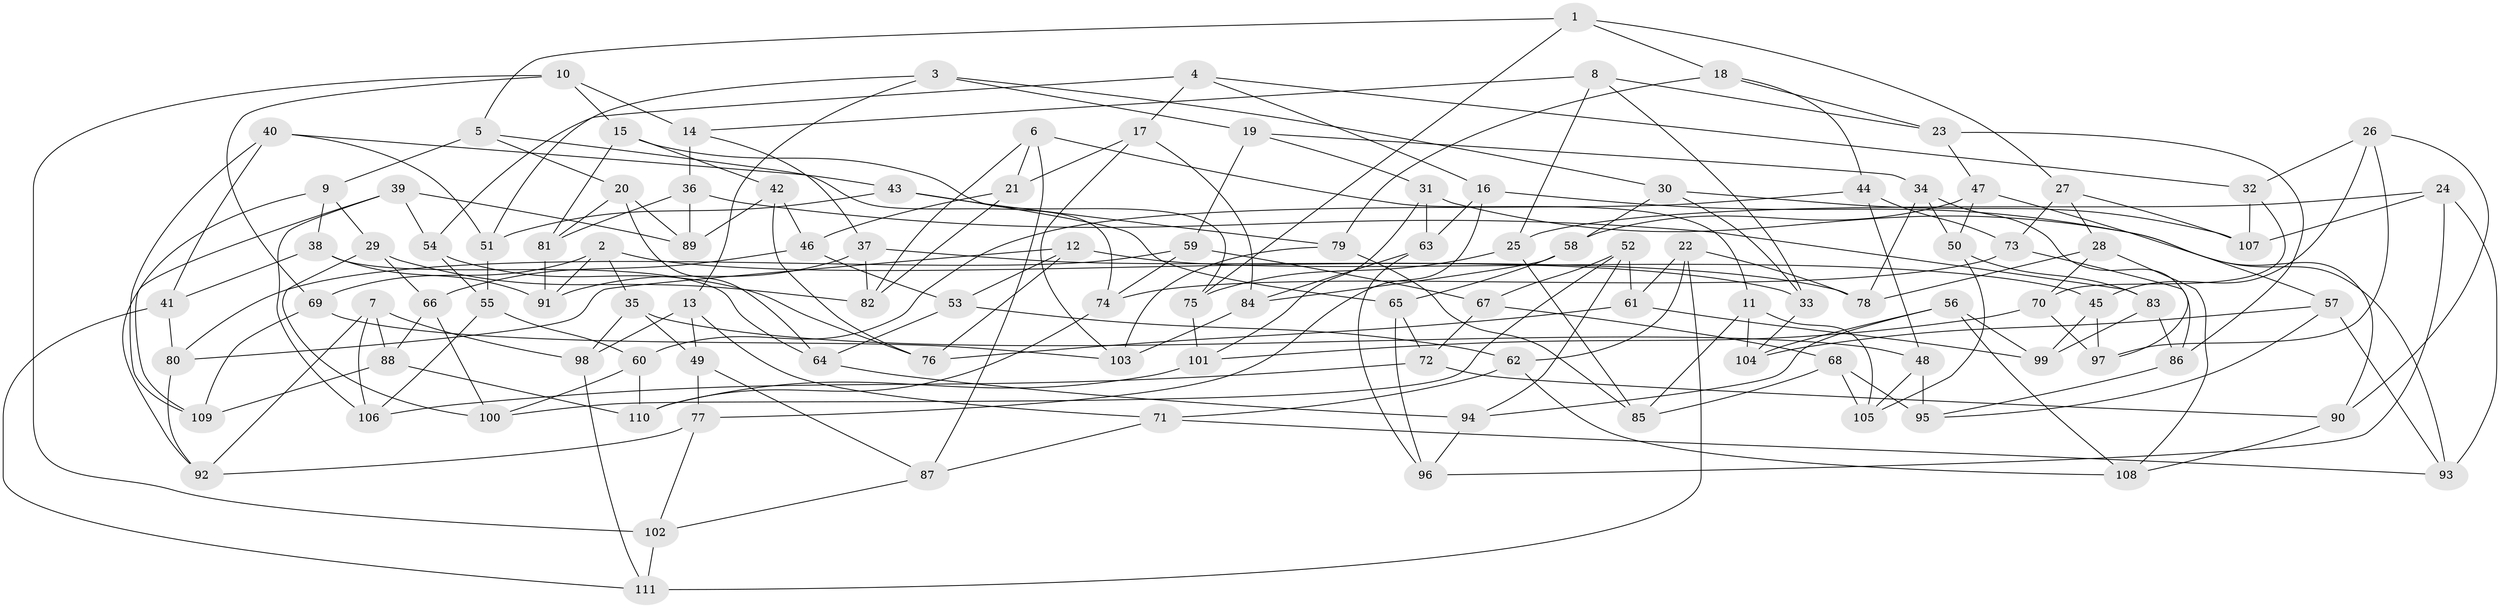 // coarse degree distribution, {3: 0.09090909090909091, 4: 0.6212121212121212, 8: 0.09090909090909091, 5: 0.12121212121212122, 6: 0.030303030303030304, 12: 0.015151515151515152, 9: 0.015151515151515152, 7: 0.015151515151515152}
// Generated by graph-tools (version 1.1) at 2025/02/03/04/25 22:02:52]
// undirected, 111 vertices, 222 edges
graph export_dot {
graph [start="1"]
  node [color=gray90,style=filled];
  1;
  2;
  3;
  4;
  5;
  6;
  7;
  8;
  9;
  10;
  11;
  12;
  13;
  14;
  15;
  16;
  17;
  18;
  19;
  20;
  21;
  22;
  23;
  24;
  25;
  26;
  27;
  28;
  29;
  30;
  31;
  32;
  33;
  34;
  35;
  36;
  37;
  38;
  39;
  40;
  41;
  42;
  43;
  44;
  45;
  46;
  47;
  48;
  49;
  50;
  51;
  52;
  53;
  54;
  55;
  56;
  57;
  58;
  59;
  60;
  61;
  62;
  63;
  64;
  65;
  66;
  67;
  68;
  69;
  70;
  71;
  72;
  73;
  74;
  75;
  76;
  77;
  78;
  79;
  80;
  81;
  82;
  83;
  84;
  85;
  86;
  87;
  88;
  89;
  90;
  91;
  92;
  93;
  94;
  95;
  96;
  97;
  98;
  99;
  100;
  101;
  102;
  103;
  104;
  105;
  106;
  107;
  108;
  109;
  110;
  111;
  1 -- 75;
  1 -- 5;
  1 -- 18;
  1 -- 27;
  2 -- 35;
  2 -- 91;
  2 -- 33;
  2 -- 69;
  3 -- 13;
  3 -- 19;
  3 -- 51;
  3 -- 30;
  4 -- 54;
  4 -- 32;
  4 -- 17;
  4 -- 16;
  5 -- 9;
  5 -- 74;
  5 -- 20;
  6 -- 11;
  6 -- 87;
  6 -- 21;
  6 -- 82;
  7 -- 106;
  7 -- 88;
  7 -- 92;
  7 -- 98;
  8 -- 33;
  8 -- 25;
  8 -- 23;
  8 -- 14;
  9 -- 109;
  9 -- 38;
  9 -- 29;
  10 -- 69;
  10 -- 14;
  10 -- 102;
  10 -- 15;
  11 -- 104;
  11 -- 105;
  11 -- 85;
  12 -- 76;
  12 -- 80;
  12 -- 45;
  12 -- 53;
  13 -- 98;
  13 -- 49;
  13 -- 71;
  14 -- 36;
  14 -- 37;
  15 -- 81;
  15 -- 42;
  15 -- 75;
  16 -- 77;
  16 -- 63;
  16 -- 90;
  17 -- 84;
  17 -- 103;
  17 -- 21;
  18 -- 44;
  18 -- 23;
  18 -- 79;
  19 -- 31;
  19 -- 34;
  19 -- 59;
  20 -- 64;
  20 -- 89;
  20 -- 81;
  21 -- 46;
  21 -- 82;
  22 -- 62;
  22 -- 111;
  22 -- 61;
  22 -- 78;
  23 -- 86;
  23 -- 47;
  24 -- 25;
  24 -- 107;
  24 -- 93;
  24 -- 96;
  25 -- 85;
  25 -- 75;
  26 -- 32;
  26 -- 45;
  26 -- 90;
  26 -- 97;
  27 -- 107;
  27 -- 73;
  27 -- 28;
  28 -- 108;
  28 -- 78;
  28 -- 70;
  29 -- 82;
  29 -- 100;
  29 -- 66;
  30 -- 58;
  30 -- 33;
  30 -- 107;
  31 -- 63;
  31 -- 93;
  31 -- 101;
  32 -- 107;
  32 -- 70;
  33 -- 104;
  34 -- 78;
  34 -- 97;
  34 -- 50;
  35 -- 48;
  35 -- 49;
  35 -- 98;
  36 -- 81;
  36 -- 83;
  36 -- 89;
  37 -- 91;
  37 -- 82;
  37 -- 78;
  38 -- 64;
  38 -- 91;
  38 -- 41;
  39 -- 54;
  39 -- 106;
  39 -- 92;
  39 -- 89;
  40 -- 51;
  40 -- 109;
  40 -- 43;
  40 -- 41;
  41 -- 80;
  41 -- 111;
  42 -- 76;
  42 -- 46;
  42 -- 89;
  43 -- 79;
  43 -- 51;
  43 -- 65;
  44 -- 60;
  44 -- 48;
  44 -- 73;
  45 -- 99;
  45 -- 97;
  46 -- 53;
  46 -- 66;
  47 -- 58;
  47 -- 57;
  47 -- 50;
  48 -- 105;
  48 -- 95;
  49 -- 87;
  49 -- 77;
  50 -- 83;
  50 -- 105;
  51 -- 55;
  52 -- 94;
  52 -- 61;
  52 -- 67;
  52 -- 100;
  53 -- 64;
  53 -- 62;
  54 -- 76;
  54 -- 55;
  55 -- 106;
  55 -- 60;
  56 -- 104;
  56 -- 94;
  56 -- 108;
  56 -- 99;
  57 -- 95;
  57 -- 104;
  57 -- 93;
  58 -- 84;
  58 -- 65;
  59 -- 74;
  59 -- 80;
  59 -- 67;
  60 -- 110;
  60 -- 100;
  61 -- 76;
  61 -- 99;
  62 -- 108;
  62 -- 71;
  63 -- 96;
  63 -- 84;
  64 -- 94;
  65 -- 96;
  65 -- 72;
  66 -- 88;
  66 -- 100;
  67 -- 68;
  67 -- 72;
  68 -- 105;
  68 -- 95;
  68 -- 85;
  69 -- 109;
  69 -- 103;
  70 -- 97;
  70 -- 101;
  71 -- 87;
  71 -- 93;
  72 -- 90;
  72 -- 106;
  73 -- 86;
  73 -- 74;
  74 -- 110;
  75 -- 101;
  77 -- 92;
  77 -- 102;
  79 -- 85;
  79 -- 103;
  80 -- 92;
  81 -- 91;
  83 -- 99;
  83 -- 86;
  84 -- 103;
  86 -- 95;
  87 -- 102;
  88 -- 109;
  88 -- 110;
  90 -- 108;
  94 -- 96;
  98 -- 111;
  101 -- 110;
  102 -- 111;
}
